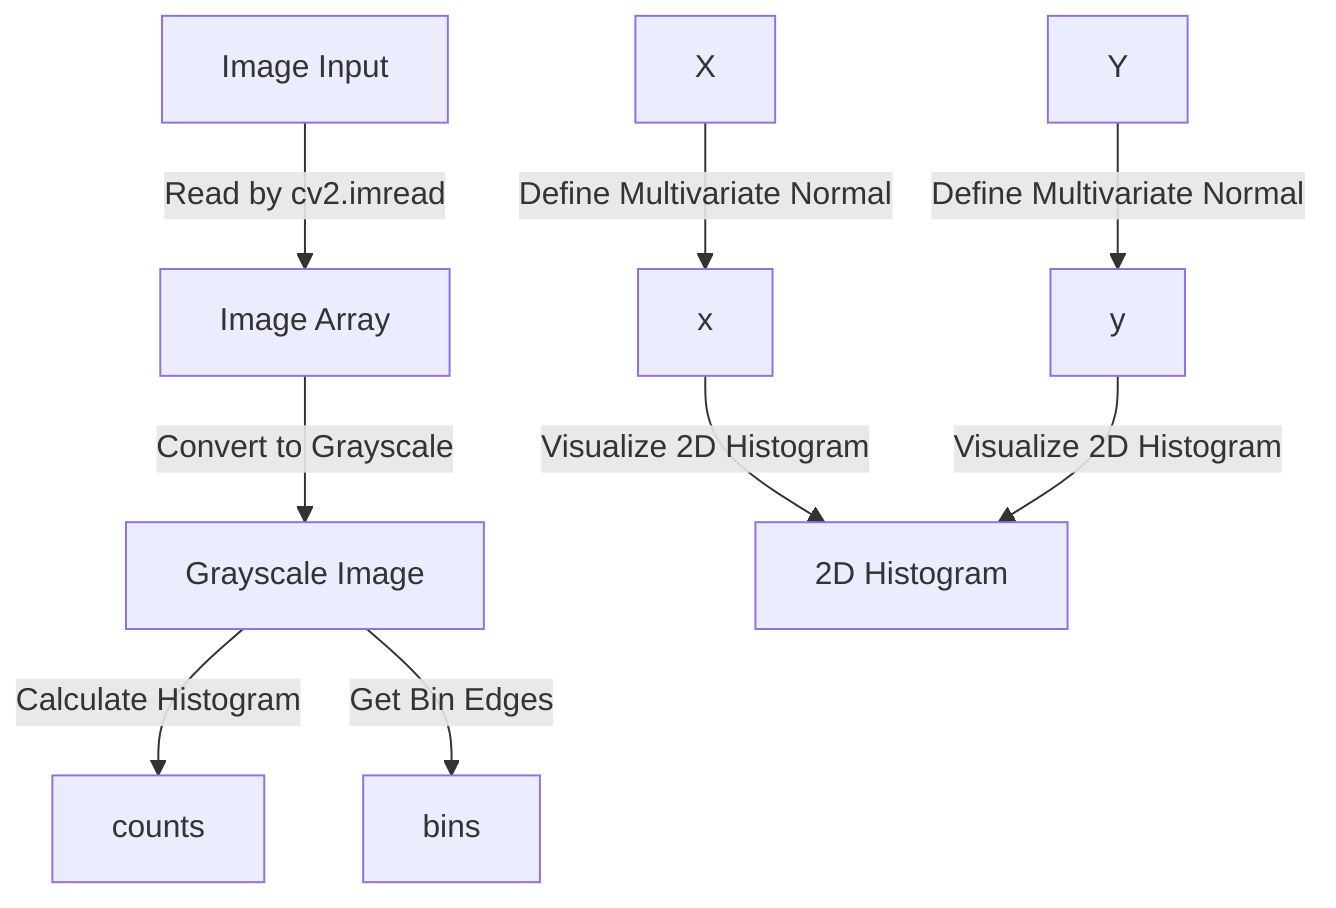 flowchart TD
    A["Image Input"] -->|"Read by cv2.imread"| B["Image Array"]
    B -->|"Convert to Grayscale"| C["Grayscale Image"]
    C -->|"Calculate Histogram"| D["counts"]
    C -->|"Get Bin Edges"| E["bins"]
    X -->|"Define Multivariate Normal"| F["x"]
    Y -->|"Define Multivariate Normal"| G["y"]
    F -->|"Visualize 2D Histogram"| H["2D Histogram"]
    G -->|"Visualize 2D Histogram"| H
